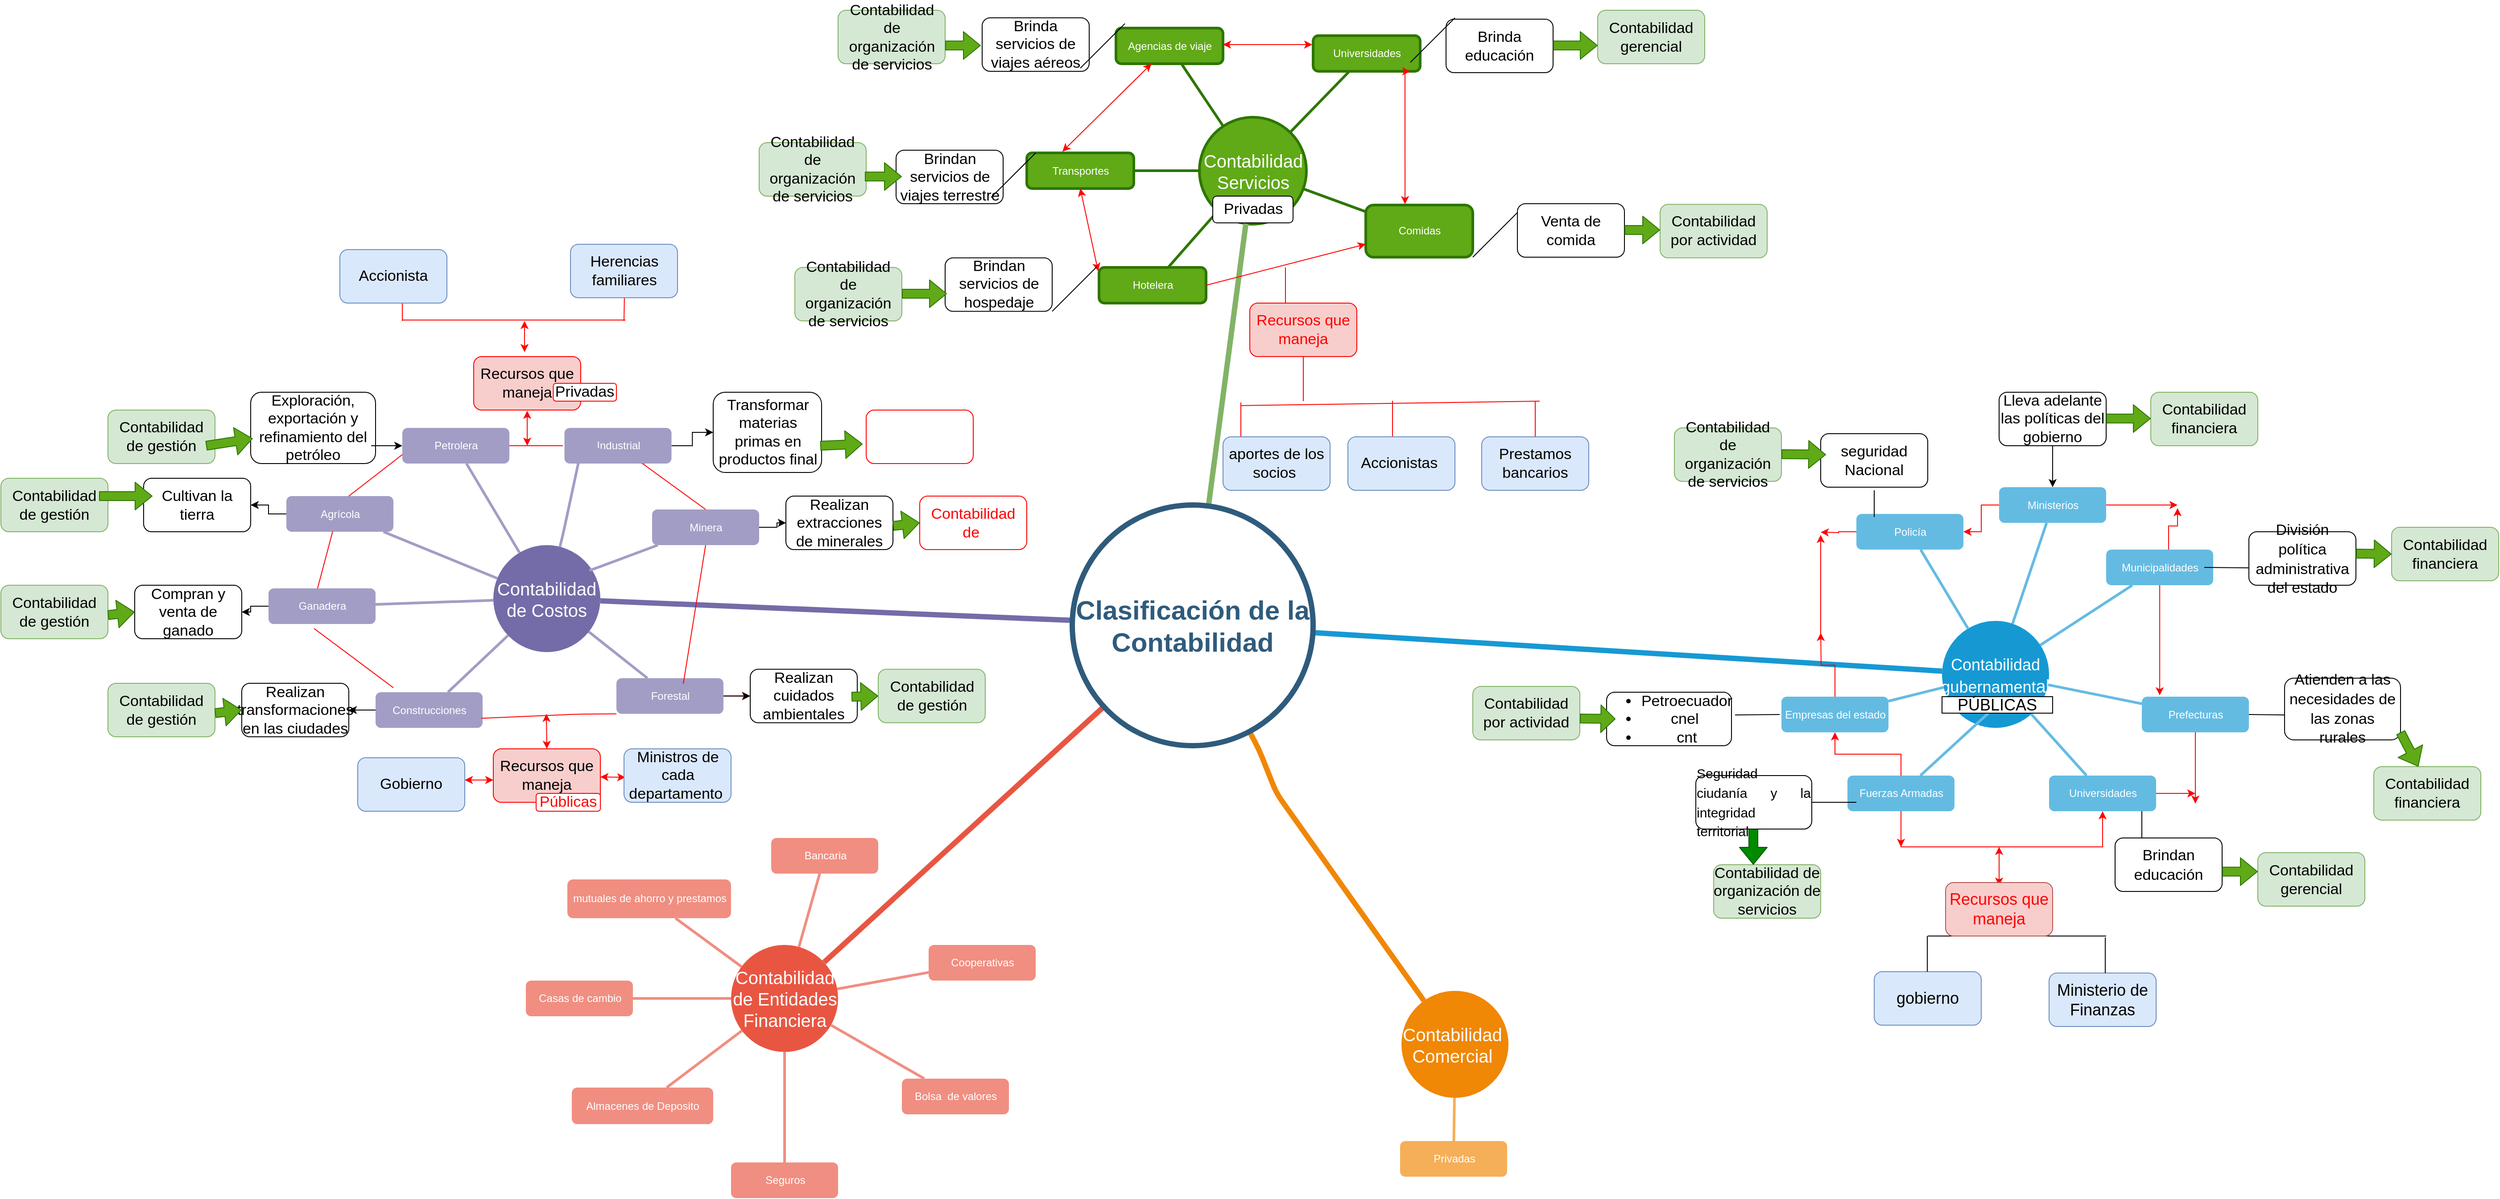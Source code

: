 <mxfile version="14.0.1" type="github">
  <diagram id="6a731a19-8d31-9384-78a2-239565b7b9f0" name="Page-1">
    <mxGraphModel dx="2555" dy="838" grid="1" gridSize="10" guides="1" tooltips="1" connect="1" arrows="1" fold="1" page="1" pageScale="1" pageWidth="1169" pageHeight="827" background="#ffffff" math="0" shadow="0">
      <root>
        <mxCell id="0" />
        <mxCell id="1" parent="0" />
        <mxCell id="1351" value="Contabilidad&lt;br&gt;Servicios" style="ellipse;whiteSpace=wrap;html=1;shadow=0;fontFamily=Helvetica;fontSize=20;align=center;strokeWidth=3;fillColor=#60a917;strokeColor=#2D7600;fontColor=#ffffff;" parent="1" vertex="1">
          <mxGeometry x="1103.5" y="241.5" width="120" height="120" as="geometry" />
        </mxCell>
        <mxCell id="1353" value="&lt;font style=&quot;font-size: 18px&quot;&gt;Contabilidad gubernament&lt;/font&gt;al" style="ellipse;whiteSpace=wrap;html=1;shadow=0;fontFamily=Helvetica;fontSize=20;fontColor=#FFFFFF;align=center;strokeWidth=3;fillColor=#1699D3;strokeColor=none;" parent="1" vertex="1">
          <mxGeometry x="1936" y="806.5" width="120" height="120" as="geometry" />
        </mxCell>
        <mxCell id="1355" value="Contabilidad&amp;nbsp;&lt;br&gt;Comercial&amp;nbsp;" style="ellipse;whiteSpace=wrap;html=1;shadow=0;fontFamily=Helvetica;fontSize=20;fontColor=#FFFFFF;align=center;strokeWidth=3;fillColor=#F08705;strokeColor=none;" parent="1" vertex="1">
          <mxGeometry x="1330" y="1221.5" width="120" height="120" as="geometry" />
        </mxCell>
        <mxCell id="1356" value="Contabilidad de Entidades Financiera" style="ellipse;whiteSpace=wrap;html=1;shadow=0;fontFamily=Helvetica;fontSize=20;fontColor=#FFFFFF;align=center;strokeWidth=3;fillColor=#E85642;strokeColor=none;" parent="1" vertex="1">
          <mxGeometry x="578.5" y="1170" width="120" height="120" as="geometry" />
        </mxCell>
        <mxCell id="1357" value="Hotelera" style="rounded=1;fillColor=#60a917;strokeColor=#2D7600;strokeWidth=3;shadow=0;html=1;fontColor=#ffffff;" parent="1" vertex="1">
          <mxGeometry x="991" y="410" width="120" height="40" as="geometry" />
        </mxCell>
        <mxCell id="1360" style="endArrow=none;strokeWidth=6;strokeColor=#82b366;html=1;fillColor=#d5e8d4;" parent="1" source="1515" target="1351" edge="1">
          <mxGeometry relative="1" as="geometry" />
        </mxCell>
        <mxCell id="1362" style="endArrow=none;strokeWidth=6;strokeColor=#1699D3;html=1;" parent="1" source="1515" target="1353" edge="1">
          <mxGeometry relative="1" as="geometry" />
        </mxCell>
        <mxCell id="1363" style="endArrow=none;strokeWidth=6;strokeColor=#736CA8;html=1;" parent="1" source="1515" target="1516" edge="1">
          <mxGeometry relative="1" as="geometry" />
        </mxCell>
        <mxCell id="1365" value="" style="edgeStyle=none;endArrow=none;strokeWidth=6;strokeColor=#F08705;html=1;" parent="1" source="1515" target="1355" edge="1">
          <mxGeometry x="181" y="226.5" width="100" height="100" as="geometry">
            <mxPoint x="181" y="326.5" as="sourcePoint" />
            <mxPoint x="281" y="226.5" as="targetPoint" />
            <Array as="points">
              <mxPoint x="1170" y="950" />
              <mxPoint x="1190" y="1000" />
            </Array>
          </mxGeometry>
        </mxCell>
        <mxCell id="1366" value="" style="edgeStyle=none;endArrow=none;strokeWidth=6;strokeColor=#E85642;html=1;" parent="1" source="1515" target="1356" edge="1">
          <mxGeometry x="181" y="226.5" width="100" height="100" as="geometry">
            <mxPoint x="181" y="326.5" as="sourcePoint" />
            <mxPoint x="281" y="226.5" as="targetPoint" />
          </mxGeometry>
        </mxCell>
        <mxCell id="1389" value="Transportes" style="rounded=1;fillColor=#60a917;strokeColor=#2D7600;strokeWidth=3;shadow=0;html=1;fontColor=#ffffff;" parent="1" vertex="1">
          <mxGeometry x="910" y="281.5" width="120" height="40" as="geometry" />
        </mxCell>
        <mxCell id="1391" value="Agencias de viaje" style="rounded=1;fillColor=#60a917;strokeColor=#2D7600;strokeWidth=3;shadow=0;html=1;fontColor=#ffffff;" parent="1" vertex="1">
          <mxGeometry x="1010" y="141.5" width="120" height="40" as="geometry" />
        </mxCell>
        <mxCell id="1393" value="Universidades" style="rounded=1;fillColor=#60a917;strokeColor=#2D7600;strokeWidth=3;shadow=0;html=1;fontColor=#ffffff;" parent="1" vertex="1">
          <mxGeometry x="1231" y="150" width="120" height="40" as="geometry" />
        </mxCell>
        <mxCell id="1395" value="Comidas" style="rounded=1;fillColor=#60a917;strokeColor=#2D7600;strokeWidth=3;shadow=0;html=1;fontColor=#ffffff;" parent="1" vertex="1">
          <mxGeometry x="1290" y="340" width="120" height="58.5" as="geometry" />
        </mxCell>
        <mxCell id="1399" value="" style="edgeStyle=none;endArrow=none;strokeWidth=3;strokeColor=#2D7600;html=1;fillColor=#60a917;" parent="1" source="1351" target="1357" edge="1">
          <mxGeometry x="3.5" y="21.5" width="100" height="100" as="geometry">
            <mxPoint x="3.5" y="121.5" as="sourcePoint" />
            <mxPoint x="103.5" y="21.5" as="targetPoint" />
          </mxGeometry>
        </mxCell>
        <mxCell id="1401" value="" style="edgeStyle=none;endArrow=none;strokeWidth=3;strokeColor=#2D7600;html=1;fillColor=#60a917;" parent="1" source="1351" target="1389" edge="1">
          <mxGeometry x="3.5" y="21.5" width="100" height="100" as="geometry">
            <mxPoint x="3.5" y="121.5" as="sourcePoint" />
            <mxPoint x="103.5" y="21.5" as="targetPoint" />
          </mxGeometry>
        </mxCell>
        <mxCell id="1403" value="" style="edgeStyle=none;endArrow=none;strokeWidth=3;strokeColor=#2D7600;html=1;fillColor=#60a917;" parent="1" source="1351" target="1391" edge="1">
          <mxGeometry x="3.5" y="21.5" width="100" height="100" as="geometry">
            <mxPoint x="3.5" y="121.5" as="sourcePoint" />
            <mxPoint x="103.5" y="21.5" as="targetPoint" />
          </mxGeometry>
        </mxCell>
        <mxCell id="1405" value="" style="edgeStyle=none;endArrow=none;strokeWidth=3;strokeColor=#2D7600;html=1;fillColor=#60a917;" parent="1" source="1351" target="1393" edge="1">
          <mxGeometry x="3.5" y="21.5" width="100" height="100" as="geometry">
            <mxPoint x="3.5" y="121.5" as="sourcePoint" />
            <mxPoint x="103.5" y="21.5" as="targetPoint" />
          </mxGeometry>
        </mxCell>
        <mxCell id="1407" value="" style="edgeStyle=none;endArrow=none;strokeWidth=3;strokeColor=#2D7600;html=1;fillColor=#60a917;" parent="1" source="1351" target="1395" edge="1">
          <mxGeometry x="3.5" y="21.5" width="100" height="100" as="geometry">
            <mxPoint x="3.5" y="121.5" as="sourcePoint" />
            <mxPoint x="103.5" y="21.5" as="targetPoint" />
          </mxGeometry>
        </mxCell>
        <mxCell id="N-JNO2pC3MTRMVF4ANTs-1576" value="" style="edgeStyle=orthogonalEdgeStyle;rounded=0;orthogonalLoop=1;jettySize=auto;html=1;fontSize=18;strokeColor=#FF0000;" edge="1" parent="1">
          <mxGeometry relative="1" as="geometry">
            <mxPoint x="1800" y="821.5" as="sourcePoint" />
            <mxPoint x="1800" y="710" as="targetPoint" />
          </mxGeometry>
        </mxCell>
        <mxCell id="N-JNO2pC3MTRMVF4ANTs-1578" value="" style="edgeStyle=orthogonalEdgeStyle;rounded=0;orthogonalLoop=1;jettySize=auto;html=1;fontSize=18;strokeColor=#FF0000;" edge="1" parent="1" source="1436">
          <mxGeometry relative="1" as="geometry">
            <mxPoint x="1800" y="707" as="targetPoint" />
          </mxGeometry>
        </mxCell>
        <mxCell id="1436" value="Policía" style="rounded=1;fillColor=#64BBE2;strokeColor=none;strokeWidth=3;shadow=0;html=1;fontColor=#FFFFFF;" parent="1" vertex="1">
          <mxGeometry x="1840" y="686.5" width="120" height="40" as="geometry" />
        </mxCell>
        <mxCell id="N-JNO2pC3MTRMVF4ANTs-1572" value="" style="edgeStyle=orthogonalEdgeStyle;rounded=0;orthogonalLoop=1;jettySize=auto;html=1;fontSize=18;strokeColor=#FF0000;" edge="1" parent="1" source="1437">
          <mxGeometry relative="1" as="geometry">
            <mxPoint x="2200" y="676.5" as="targetPoint" />
          </mxGeometry>
        </mxCell>
        <mxCell id="N-JNO2pC3MTRMVF4ANTs-1579" value="" style="edgeStyle=orthogonalEdgeStyle;rounded=0;orthogonalLoop=1;jettySize=auto;html=1;fontSize=18;strokeColor=#FF0000;" edge="1" parent="1" source="1437" target="1436">
          <mxGeometry relative="1" as="geometry" />
        </mxCell>
        <mxCell id="1437" value="Ministerios" style="rounded=1;fillColor=#64BBE2;strokeColor=none;strokeWidth=3;shadow=0;html=1;fontColor=#FFFFFF;" parent="1" vertex="1">
          <mxGeometry x="2000" y="656.5" width="120" height="40" as="geometry" />
        </mxCell>
        <mxCell id="N-JNO2pC3MTRMVF4ANTs-1570" value="" style="edgeStyle=orthogonalEdgeStyle;rounded=0;orthogonalLoop=1;jettySize=auto;html=1;fontSize=18;entryX=0.167;entryY=-0.037;entryDx=0;entryDy=0;entryPerimeter=0;strokeColor=#FF0000;" edge="1" parent="1" source="1439" target="1442">
          <mxGeometry relative="1" as="geometry">
            <mxPoint x="2180" y="846.5" as="targetPoint" />
          </mxGeometry>
        </mxCell>
        <mxCell id="N-JNO2pC3MTRMVF4ANTs-1574" value="" style="edgeStyle=orthogonalEdgeStyle;rounded=0;orthogonalLoop=1;jettySize=auto;html=1;fontSize=18;strokeColor=#FF0000;" edge="1" parent="1" source="1439">
          <mxGeometry relative="1" as="geometry">
            <mxPoint x="2200" y="680" as="targetPoint" />
            <Array as="points">
              <mxPoint x="2190" y="700" />
            </Array>
          </mxGeometry>
        </mxCell>
        <mxCell id="1439" value="Municipalidades" style="rounded=1;fillColor=#64BBE2;strokeColor=none;strokeWidth=3;shadow=0;html=1;fontColor=#FFFFFF;" parent="1" vertex="1">
          <mxGeometry x="2120" y="726.5" width="120" height="40" as="geometry" />
        </mxCell>
        <mxCell id="N-JNO2pC3MTRMVF4ANTs-1566" value="" style="edgeStyle=orthogonalEdgeStyle;rounded=0;orthogonalLoop=1;jettySize=auto;html=1;fontSize=18;strokeColor=#FF0000;" edge="1" parent="1" source="1442">
          <mxGeometry relative="1" as="geometry">
            <mxPoint x="2220" y="1011.5" as="targetPoint" />
          </mxGeometry>
        </mxCell>
        <mxCell id="1442" value="Prefecturas" style="rounded=1;fillColor=#64BBE2;strokeColor=none;strokeWidth=3;shadow=0;html=1;fontColor=#FFFFFF;" parent="1" vertex="1">
          <mxGeometry x="2160" y="891.5" width="120" height="40" as="geometry" />
        </mxCell>
        <mxCell id="N-JNO2pC3MTRMVF4ANTs-1564" value="" style="edgeStyle=orthogonalEdgeStyle;rounded=0;orthogonalLoop=1;jettySize=auto;html=1;fontSize=18;strokeColor=#FF0000;" edge="1" parent="1" source="1443">
          <mxGeometry relative="1" as="geometry">
            <mxPoint x="2220" y="1000" as="targetPoint" />
          </mxGeometry>
        </mxCell>
        <mxCell id="1443" value="Universidades" style="rounded=1;fillColor=#64BBE2;strokeColor=none;strokeWidth=3;shadow=0;html=1;fontColor=#FFFFFF;" parent="1" vertex="1">
          <mxGeometry x="2056" y="980" width="120" height="40" as="geometry" />
        </mxCell>
        <mxCell id="N-JNO2pC3MTRMVF4ANTs-1559" value="" style="edgeStyle=orthogonalEdgeStyle;rounded=0;orthogonalLoop=1;jettySize=auto;html=1;fontSize=18;strokeColor=#FF0000;" edge="1" parent="1" source="1444" target="1445">
          <mxGeometry relative="1" as="geometry">
            <Array as="points">
              <mxPoint x="1890" y="956" />
              <mxPoint x="1816" y="956" />
            </Array>
          </mxGeometry>
        </mxCell>
        <mxCell id="N-JNO2pC3MTRMVF4ANTs-1562" value="" style="edgeStyle=orthogonalEdgeStyle;rounded=0;orthogonalLoop=1;jettySize=auto;html=1;fontSize=18;fontColor=#FF0000;fillColor=#f8cecc;strokeColor=#FF0000;" edge="1" parent="1" source="1444" target="1443">
          <mxGeometry relative="1" as="geometry">
            <Array as="points">
              <mxPoint x="1890" y="1060" />
              <mxPoint x="2116" y="1060" />
            </Array>
          </mxGeometry>
        </mxCell>
        <mxCell id="N-JNO2pC3MTRMVF4ANTs-1604" style="edgeStyle=orthogonalEdgeStyle;rounded=0;orthogonalLoop=1;jettySize=auto;html=1;exitX=0.5;exitY=1;exitDx=0;exitDy=0;fontSize=18;strokeColor=#FF0000;" edge="1" parent="1" source="1444">
          <mxGeometry relative="1" as="geometry">
            <mxPoint x="1890" y="1060" as="targetPoint" />
          </mxGeometry>
        </mxCell>
        <mxCell id="1444" value="Fuerzas Armadas" style="rounded=1;fillColor=#64BBE2;strokeColor=none;strokeWidth=3;shadow=0;html=1;fontColor=#FFFFFF;" parent="1" vertex="1">
          <mxGeometry x="1830" y="980" width="120" height="40" as="geometry" />
        </mxCell>
        <mxCell id="N-JNO2pC3MTRMVF4ANTs-1560" value="" style="edgeStyle=orthogonalEdgeStyle;rounded=0;orthogonalLoop=1;jettySize=auto;html=1;fontSize=18;strokeColor=#FF0000;" edge="1" parent="1" source="1445">
          <mxGeometry relative="1" as="geometry">
            <mxPoint x="1800" y="820" as="targetPoint" />
          </mxGeometry>
        </mxCell>
        <mxCell id="1445" value="Empresas del estado" style="rounded=1;fillColor=#64BBE2;strokeColor=none;strokeWidth=3;shadow=0;html=1;fontColor=#FFFFFF;" parent="1" vertex="1">
          <mxGeometry x="1756" y="891.5" width="120" height="40" as="geometry" />
        </mxCell>
        <mxCell id="1447" value="" style="edgeStyle=none;endArrow=none;strokeWidth=3;strokeColor=#64BBE2;html=1;" parent="1" source="1353" target="1436" edge="1">
          <mxGeometry x="-24" y="196.5" width="100" height="100" as="geometry">
            <mxPoint x="-24" y="296.5" as="sourcePoint" />
            <mxPoint x="76" y="196.5" as="targetPoint" />
          </mxGeometry>
        </mxCell>
        <mxCell id="1448" value="" style="edgeStyle=none;endArrow=none;strokeWidth=3;strokeColor=#64BBE2;html=1;" parent="1" source="1353" target="1437" edge="1">
          <mxGeometry x="-24" y="196.5" width="100" height="100" as="geometry">
            <mxPoint x="-24" y="296.5" as="sourcePoint" />
            <mxPoint x="76" y="196.5" as="targetPoint" />
          </mxGeometry>
        </mxCell>
        <mxCell id="1450" value="" style="edgeStyle=none;endArrow=none;strokeWidth=3;strokeColor=#64BBE2;html=1;" parent="1" source="1353" target="1439" edge="1">
          <mxGeometry x="-24" y="196.5" width="100" height="100" as="geometry">
            <mxPoint x="-24" y="296.5" as="sourcePoint" />
            <mxPoint x="76" y="196.5" as="targetPoint" />
          </mxGeometry>
        </mxCell>
        <mxCell id="1452" value="" style="edgeStyle=none;endArrow=none;strokeWidth=3;strokeColor=#64BBE2;html=1;" parent="1" source="1353" target="1442" edge="1">
          <mxGeometry x="-24" y="196.5" width="100" height="100" as="geometry">
            <mxPoint x="-24" y="296.5" as="sourcePoint" />
            <mxPoint x="76" y="196.5" as="targetPoint" />
          </mxGeometry>
        </mxCell>
        <mxCell id="1454" value="" style="edgeStyle=none;endArrow=none;strokeWidth=3;strokeColor=#64BBE2;html=1;" parent="1" source="1353" target="1443" edge="1">
          <mxGeometry x="-24" y="196.5" width="100" height="100" as="geometry">
            <mxPoint x="-24" y="296.5" as="sourcePoint" />
            <mxPoint x="76" y="196.5" as="targetPoint" />
          </mxGeometry>
        </mxCell>
        <mxCell id="1455" value="" style="edgeStyle=none;endArrow=none;strokeWidth=3;strokeColor=#64BBE2;html=1;" parent="1" source="N-JNO2pC3MTRMVF4ANTs-1557" target="1444" edge="1">
          <mxGeometry x="-24" y="196.5" width="100" height="100" as="geometry">
            <mxPoint x="-24" y="296.5" as="sourcePoint" />
            <mxPoint x="76" y="196.5" as="targetPoint" />
          </mxGeometry>
        </mxCell>
        <mxCell id="1456" value="" style="edgeStyle=none;endArrow=none;strokeWidth=3;strokeColor=#64BBE2;html=1;" parent="1" source="1353" target="1445" edge="1">
          <mxGeometry x="-24" y="196.5" width="100" height="100" as="geometry">
            <mxPoint x="-24" y="296.5" as="sourcePoint" />
            <mxPoint x="76" y="196.5" as="targetPoint" />
          </mxGeometry>
        </mxCell>
        <mxCell id="1472" value="Privadas" style="rounded=1;fillColor=#f5af58;strokeColor=none;strokeWidth=3;shadow=0;html=1;fontColor=#FFFFFF;" parent="1" vertex="1">
          <mxGeometry x="1328.5" y="1390" width="120" height="40" as="geometry" />
        </mxCell>
        <mxCell id="1484" value="" style="edgeStyle=none;endArrow=none;strokeWidth=3;strokeColor=#F5AF58;html=1;" parent="1" source="1355" target="1472" edge="1">
          <mxGeometry x="243.5" y="39" width="100" height="100" as="geometry">
            <mxPoint x="243.5" y="139" as="sourcePoint" />
            <mxPoint x="343.5" y="39" as="targetPoint" />
          </mxGeometry>
        </mxCell>
        <mxCell id="1490" value="Bancaria" style="rounded=1;fillColor=#f08e81;strokeColor=none;strokeWidth=3;shadow=0;html=1;fontColor=#FFFFFF;" parent="1" vertex="1">
          <mxGeometry x="623.5" y="1050" width="120" height="40" as="geometry" />
        </mxCell>
        <mxCell id="1492" value="mutuales de ahorro y prestamos" style="rounded=1;fillColor=#f08e81;strokeColor=none;strokeWidth=3;shadow=0;html=1;fontColor=#FFFFFF;" parent="1" vertex="1">
          <mxGeometry x="395" y="1096.5" width="183.5" height="43.5" as="geometry" />
        </mxCell>
        <mxCell id="1494" value="Casas de cambio" style="rounded=1;fillColor=#f08e81;strokeColor=none;strokeWidth=3;shadow=0;html=1;fontColor=#FFFFFF;" parent="1" vertex="1">
          <mxGeometry x="348.5" y="1210" width="120" height="40" as="geometry" />
        </mxCell>
        <mxCell id="1496" value="Almacenes de Deposito" style="rounded=1;fillColor=#f08e81;strokeColor=none;strokeWidth=3;shadow=0;html=1;fontColor=#FFFFFF;" parent="1" vertex="1">
          <mxGeometry x="400" y="1330" width="158.5" height="41" as="geometry" />
        </mxCell>
        <mxCell id="1498" value="Seguros" style="rounded=1;fillColor=#f08e81;strokeColor=none;strokeWidth=3;shadow=0;html=1;fontColor=#FFFFFF;" parent="1" vertex="1">
          <mxGeometry x="578.5" y="1414" width="120" height="40" as="geometry" />
        </mxCell>
        <mxCell id="1500" value="Bolsa&amp;nbsp; de valores" style="rounded=1;fillColor=#f08e81;strokeColor=none;strokeWidth=3;shadow=0;html=1;fontColor=#FFFFFF;" parent="1" vertex="1">
          <mxGeometry x="770" y="1320" width="120" height="40" as="geometry" />
        </mxCell>
        <mxCell id="1501" value="Cooperativas" style="rounded=1;fillColor=#f08e81;strokeColor=none;strokeWidth=3;shadow=0;html=1;fontColor=#FFFFFF;" parent="1" vertex="1">
          <mxGeometry x="800" y="1170" width="120" height="40" as="geometry" />
        </mxCell>
        <mxCell id="1502" value="" style="edgeStyle=none;endArrow=none;strokeWidth=3;strokeColor=#F08E81;html=1;" parent="1" source="1356" target="1501" edge="1">
          <mxGeometry x="188.5" y="51.5" width="100" height="100" as="geometry">
            <mxPoint x="188.5" y="151.5" as="sourcePoint" />
            <mxPoint x="288.5" y="51.5" as="targetPoint" />
          </mxGeometry>
        </mxCell>
        <mxCell id="1503" value="" style="edgeStyle=none;endArrow=none;strokeWidth=3;strokeColor=#F08E81;html=1;" parent="1" source="1356" target="1490" edge="1">
          <mxGeometry x="188.5" y="51.5" width="100" height="100" as="geometry">
            <mxPoint x="188.5" y="151.5" as="sourcePoint" />
            <mxPoint x="288.5" y="51.5" as="targetPoint" />
          </mxGeometry>
        </mxCell>
        <mxCell id="1505" value="" style="edgeStyle=none;endArrow=none;strokeWidth=3;strokeColor=#F08E81;html=1;" parent="1" source="1356" target="1492" edge="1">
          <mxGeometry x="188.5" y="51.5" width="100" height="100" as="geometry">
            <mxPoint x="188.5" y="151.5" as="sourcePoint" />
            <mxPoint x="288.5" y="51.5" as="targetPoint" />
          </mxGeometry>
        </mxCell>
        <mxCell id="1507" value="" style="edgeStyle=none;endArrow=none;strokeWidth=3;strokeColor=#F08E81;html=1;" parent="1" source="1356" target="1494" edge="1">
          <mxGeometry x="188.5" y="51.5" width="100" height="100" as="geometry">
            <mxPoint x="188.5" y="151.5" as="sourcePoint" />
            <mxPoint x="288.5" y="51.5" as="targetPoint" />
          </mxGeometry>
        </mxCell>
        <mxCell id="1509" value="" style="edgeStyle=none;endArrow=none;strokeWidth=3;strokeColor=#F08E81;html=1;" parent="1" source="1356" target="1496" edge="1">
          <mxGeometry x="188.5" y="51.5" width="100" height="100" as="geometry">
            <mxPoint x="188.5" y="151.5" as="sourcePoint" />
            <mxPoint x="288.5" y="51.5" as="targetPoint" />
          </mxGeometry>
        </mxCell>
        <mxCell id="1511" value="" style="edgeStyle=none;endArrow=none;strokeWidth=3;strokeColor=#F08E81;html=1;" parent="1" source="1356" target="1498" edge="1">
          <mxGeometry x="188.5" y="51.5" width="100" height="100" as="geometry">
            <mxPoint x="188.5" y="151.5" as="sourcePoint" />
            <mxPoint x="288.5" y="51.5" as="targetPoint" />
          </mxGeometry>
        </mxCell>
        <mxCell id="1513" value="" style="edgeStyle=none;endArrow=none;strokeWidth=3;strokeColor=#F08E81;html=1;" parent="1" source="1356" target="1500" edge="1">
          <mxGeometry x="188.5" y="51.5" width="100" height="100" as="geometry">
            <mxPoint x="188.5" y="151.5" as="sourcePoint" />
            <mxPoint x="288.5" y="51.5" as="targetPoint" />
          </mxGeometry>
        </mxCell>
        <mxCell id="1514" style="edgeStyle=orthogonalEdgeStyle;rounded=0;html=1;exitX=0.75;exitY=0;entryX=0.75;entryY=0;startArrow=none;startFill=0;endArrow=block;endFill=1;jettySize=auto;orthogonalLoop=1;strokeColor=#12aab5;strokeWidth=6;fontSize=20;fontColor=#2F5B7C;" parent="1" edge="1">
          <mxGeometry relative="1" as="geometry">
            <mxPoint x="1611" y="371.5" as="sourcePoint" />
            <mxPoint x="1611" y="371.5" as="targetPoint" />
          </mxGeometry>
        </mxCell>
        <mxCell id="1515" value="Clasificación de la Contabilidad" style="ellipse;whiteSpace=wrap;html=1;shadow=0;fontFamily=Helvetica;fontSize=30;fontColor=#2F5B7C;align=center;strokeColor=#2F5B7C;strokeWidth=6;fillColor=#FFFFFF;fontStyle=1;gradientColor=none;" parent="1" vertex="1">
          <mxGeometry x="961" y="676.5" width="270" height="270" as="geometry" />
        </mxCell>
        <mxCell id="1516" value="Contabilidad de Costos" style="ellipse;whiteSpace=wrap;html=1;shadow=0;fontFamily=Helvetica;fontSize=20;fontColor=#FFFFFF;align=center;strokeWidth=3;fillColor=#736ca8;strokeColor=none;" parent="1" vertex="1">
          <mxGeometry x="312" y="721.5" width="120" height="120" as="geometry" />
        </mxCell>
        <mxCell id="1517" value="Petrolera" style="rounded=1;fillColor=#a29dc5;strokeColor=none;strokeWidth=3;shadow=0;html=1;fontColor=#FFFFFF;" parent="1" vertex="1">
          <mxGeometry x="210" y="590" width="120" height="40" as="geometry" />
        </mxCell>
        <mxCell id="N-JNO2pC3MTRMVF4ANTs-1717" value="" style="edgeStyle=orthogonalEdgeStyle;rounded=0;orthogonalLoop=1;jettySize=auto;html=1;labelBackgroundColor=#009900;fontSize=17;fontColor=#FF0000;" edge="1" parent="1" source="1518" target="N-JNO2pC3MTRMVF4ANTs-1716">
          <mxGeometry relative="1" as="geometry" />
        </mxCell>
        <mxCell id="1518" value="Industrial" style="rounded=1;fillColor=#a29dc5;strokeColor=none;strokeWidth=3;shadow=0;html=1;fontColor=#FFFFFF;" parent="1" vertex="1">
          <mxGeometry x="391.75" y="590" width="120" height="40" as="geometry" />
        </mxCell>
        <mxCell id="N-JNO2pC3MTRMVF4ANTs-1718" value="" style="edgeStyle=orthogonalEdgeStyle;rounded=0;orthogonalLoop=1;jettySize=auto;html=1;labelBackgroundColor=#009900;fontSize=17;fontColor=#FF0000;" edge="1" parent="1" source="1519" target="N-JNO2pC3MTRMVF4ANTs-1714">
          <mxGeometry relative="1" as="geometry" />
        </mxCell>
        <mxCell id="1519" value="Minera" style="rounded=1;fillColor=#a29dc5;strokeColor=none;strokeWidth=3;shadow=0;html=1;fontColor=#FFFFFF;" parent="1" vertex="1">
          <mxGeometry x="490" y="681.5" width="120" height="40" as="geometry" />
        </mxCell>
        <mxCell id="N-JNO2pC3MTRMVF4ANTs-1722" value="" style="edgeStyle=orthogonalEdgeStyle;rounded=0;orthogonalLoop=1;jettySize=auto;html=1;labelBackgroundColor=#009900;fontSize=17;fontColor=#FF0000;" edge="1" parent="1" source="1522" target="N-JNO2pC3MTRMVF4ANTs-1706">
          <mxGeometry relative="1" as="geometry" />
        </mxCell>
        <mxCell id="1522" value="Agrícola" style="rounded=1;fillColor=#a29dc5;strokeColor=none;strokeWidth=3;shadow=0;html=1;fontColor=#FFFFFF;" parent="1" vertex="1">
          <mxGeometry x="80" y="666.5" width="120" height="40" as="geometry" />
        </mxCell>
        <mxCell id="N-JNO2pC3MTRMVF4ANTs-1719" value="" style="edgeStyle=orthogonalEdgeStyle;rounded=0;orthogonalLoop=1;jettySize=auto;html=1;labelBackgroundColor=#009900;strokeColor=#FF0000;fontSize=17;fontColor=#FF0000;" edge="1" parent="1" source="1526" target="N-JNO2pC3MTRMVF4ANTs-1712">
          <mxGeometry relative="1" as="geometry" />
        </mxCell>
        <mxCell id="N-JNO2pC3MTRMVF4ANTs-1733" value="" style="edgeStyle=orthogonalEdgeStyle;rounded=0;orthogonalLoop=1;jettySize=auto;html=1;labelBackgroundColor=#009900;fontSize=17;fontColor=#FF0000;" edge="1" parent="1" source="1526" target="N-JNO2pC3MTRMVF4ANTs-1712">
          <mxGeometry relative="1" as="geometry" />
        </mxCell>
        <mxCell id="1526" value="Forestal" style="rounded=1;fillColor=#a29dc5;strokeColor=none;strokeWidth=3;shadow=0;html=1;fontColor=#FFFFFF;" parent="1" vertex="1">
          <mxGeometry x="450" y="870.75" width="120" height="40" as="geometry" />
        </mxCell>
        <mxCell id="N-JNO2pC3MTRMVF4ANTs-1720" value="" style="edgeStyle=orthogonalEdgeStyle;rounded=0;orthogonalLoop=1;jettySize=auto;html=1;labelBackgroundColor=#009900;fontSize=17;fontColor=#FF0000;" edge="1" parent="1" source="1527" target="N-JNO2pC3MTRMVF4ANTs-1710">
          <mxGeometry relative="1" as="geometry" />
        </mxCell>
        <mxCell id="1527" value="Construcciones" style="rounded=1;fillColor=#a29dc5;strokeColor=none;strokeWidth=3;shadow=0;html=1;fontColor=#FFFFFF;" parent="1" vertex="1">
          <mxGeometry x="180" y="886.5" width="120" height="40" as="geometry" />
        </mxCell>
        <mxCell id="1528" value="" style="edgeStyle=none;endArrow=none;strokeWidth=3;strokeColor=#A29DC5;html=1;" parent="1" source="1516" target="1517" edge="1">
          <mxGeometry x="-1498" y="-303.5" width="100" height="100" as="geometry">
            <mxPoint x="-1498" y="-203.5" as="sourcePoint" />
            <mxPoint x="-1398" y="-303.5" as="targetPoint" />
          </mxGeometry>
        </mxCell>
        <mxCell id="N-JNO2pC3MTRMVF4ANTs-1721" value="" style="edgeStyle=orthogonalEdgeStyle;rounded=0;orthogonalLoop=1;jettySize=auto;html=1;labelBackgroundColor=#009900;fontSize=17;fontColor=#FF0000;" edge="1" parent="1" source="1529" target="N-JNO2pC3MTRMVF4ANTs-1708">
          <mxGeometry relative="1" as="geometry" />
        </mxCell>
        <mxCell id="1529" value="Ganadera" style="rounded=1;fillColor=#a29dc5;strokeColor=none;strokeWidth=3;shadow=0;html=1;fontColor=#FFFFFF;" parent="1" vertex="1">
          <mxGeometry x="60" y="770" width="120" height="40" as="geometry" />
        </mxCell>
        <mxCell id="1530" value="" style="edgeStyle=none;endArrow=none;strokeWidth=3;strokeColor=#A29DC5;html=1;entryX=0.75;entryY=1;entryDx=0;entryDy=0;" parent="1" source="1516" target="1518" edge="1">
          <mxGeometry x="-1498" y="-303.5" width="100" height="100" as="geometry">
            <mxPoint x="-1498" y="-203.5" as="sourcePoint" />
            <mxPoint x="-1398" y="-303.5" as="targetPoint" />
            <Array as="points">
              <mxPoint x="390" y="710" />
              <mxPoint x="410" y="617" />
              <mxPoint x="390" y="602" />
            </Array>
          </mxGeometry>
        </mxCell>
        <mxCell id="1531" value="" style="edgeStyle=none;endArrow=none;strokeWidth=3;strokeColor=#A29DC5;html=1;" parent="1" source="1516" target="1519" edge="1">
          <mxGeometry x="-1498" y="-303.5" width="100" height="100" as="geometry">
            <mxPoint x="-1498" y="-203.5" as="sourcePoint" />
            <mxPoint x="-1398" y="-303.5" as="targetPoint" />
            <Array as="points">
              <mxPoint x="420" y="750" />
            </Array>
          </mxGeometry>
        </mxCell>
        <mxCell id="1534" value="" style="edgeStyle=none;endArrow=none;strokeWidth=3;strokeColor=#A29DC5;html=1;" parent="1" source="1516" target="1522" edge="1">
          <mxGeometry x="-1498" y="-303.5" width="100" height="100" as="geometry">
            <mxPoint x="-1498" y="-203.5" as="sourcePoint" />
            <mxPoint x="-1398" y="-303.5" as="targetPoint" />
          </mxGeometry>
        </mxCell>
        <mxCell id="1538" value="" style="edgeStyle=none;endArrow=none;strokeWidth=3;strokeColor=#A29DC5;html=1;" parent="1" source="1516" target="1526" edge="1">
          <mxGeometry x="-1498" y="-303.5" width="100" height="100" as="geometry">
            <mxPoint x="-1498" y="-203.5" as="sourcePoint" />
            <mxPoint x="-1398" y="-303.5" as="targetPoint" />
          </mxGeometry>
        </mxCell>
        <mxCell id="1539" value="" style="edgeStyle=none;endArrow=none;strokeWidth=3;strokeColor=#A29DC5;html=1;" parent="1" source="1516" target="1527" edge="1">
          <mxGeometry x="-1498" y="-303.5" width="100" height="100" as="geometry">
            <mxPoint x="-1498" y="-203.5" as="sourcePoint" />
            <mxPoint x="-1398" y="-303.5" as="targetPoint" />
          </mxGeometry>
        </mxCell>
        <mxCell id="1540" value="" style="edgeStyle=none;endArrow=none;strokeWidth=3;strokeColor=#A29DC5;html=1;" parent="1" source="1516" target="1529" edge="1">
          <mxGeometry x="-1498" y="-303.5" width="100" height="100" as="geometry">
            <mxPoint x="-1498" y="-203.5" as="sourcePoint" />
            <mxPoint x="-1398" y="-303.5" as="targetPoint" />
          </mxGeometry>
        </mxCell>
        <mxCell id="1542" style="edgeStyle=none;rounded=0;html=1;exitX=0.5;exitY=1;endArrow=none;endFill=0;jettySize=auto;orthogonalLoop=1;strokeColor=#736CA8;strokeWidth=2;fillColor=#64bbe2;fontSize=20;fontColor=#23445D;" parent="1" source="1529" target="1529" edge="1">
          <mxGeometry relative="1" as="geometry" />
        </mxCell>
        <mxCell id="N-JNO2pC3MTRMVF4ANTs-1557" value="PÚBLICAS" style="rounded=0;whiteSpace=wrap;html=1;fontSize=18;" vertex="1" parent="1">
          <mxGeometry x="1936" y="891.5" width="124" height="18.5" as="geometry" />
        </mxCell>
        <mxCell id="N-JNO2pC3MTRMVF4ANTs-1582" value="" style="endArrow=classic;startArrow=classic;html=1;fontSize=18;fillColor=#0050ef;strokeColor=#FF0000;" edge="1" parent="1">
          <mxGeometry width="50" height="50" relative="1" as="geometry">
            <mxPoint x="2000" y="1103.5" as="sourcePoint" />
            <mxPoint x="2000" y="1060" as="targetPoint" />
            <Array as="points">
              <mxPoint x="2000" y="1060" />
            </Array>
          </mxGeometry>
        </mxCell>
        <mxCell id="N-JNO2pC3MTRMVF4ANTs-1584" value="gobierno" style="rounded=1;whiteSpace=wrap;html=1;fontSize=18;fillColor=#dae8fc;strokeColor=#6c8ebf;" vertex="1" parent="1">
          <mxGeometry x="1860" y="1200" width="120" height="60" as="geometry" />
        </mxCell>
        <mxCell id="N-JNO2pC3MTRMVF4ANTs-1585" value="Ministerio de Finanzas" style="rounded=1;whiteSpace=wrap;html=1;fontSize=18;fillColor=#dae8fc;strokeColor=#6c8ebf;" vertex="1" parent="1">
          <mxGeometry x="2056" y="1201.5" width="120" height="60" as="geometry" />
        </mxCell>
        <mxCell id="N-JNO2pC3MTRMVF4ANTs-1586" value="" style="endArrow=none;html=1;fontSize=18;" edge="1" parent="1">
          <mxGeometry width="50" height="50" relative="1" as="geometry">
            <mxPoint x="1920" y="1160" as="sourcePoint" />
            <mxPoint x="2120" y="1160" as="targetPoint" />
          </mxGeometry>
        </mxCell>
        <mxCell id="N-JNO2pC3MTRMVF4ANTs-1587" value="" style="endArrow=none;html=1;fontSize=18;" edge="1" parent="1">
          <mxGeometry width="50" height="50" relative="1" as="geometry">
            <mxPoint x="1919.5" y="1200" as="sourcePoint" />
            <mxPoint x="1919.5" y="1160" as="targetPoint" />
          </mxGeometry>
        </mxCell>
        <mxCell id="N-JNO2pC3MTRMVF4ANTs-1589" value="" style="endArrow=none;html=1;fontSize=18;" edge="1" parent="1">
          <mxGeometry width="50" height="50" relative="1" as="geometry">
            <mxPoint x="2119" y="1201.5" as="sourcePoint" />
            <mxPoint x="2119" y="1161.5" as="targetPoint" />
          </mxGeometry>
        </mxCell>
        <mxCell id="N-JNO2pC3MTRMVF4ANTs-1590" value="Recursos que maneja" style="rounded=1;whiteSpace=wrap;html=1;fontSize=18;fillColor=#f8cecc;strokeColor=#b85450;fontColor=#FF0000;" vertex="1" parent="1">
          <mxGeometry x="1940" y="1100" width="120" height="60" as="geometry" />
        </mxCell>
        <mxCell id="N-JNO2pC3MTRMVF4ANTs-1591" value="" style="endArrow=none;html=1;fontSize=18;" edge="1" parent="1">
          <mxGeometry width="50" height="50" relative="1" as="geometry">
            <mxPoint x="1780" y="1010" as="sourcePoint" />
            <mxPoint x="1840" y="1010" as="targetPoint" />
          </mxGeometry>
        </mxCell>
        <mxCell id="N-JNO2pC3MTRMVF4ANTs-1592" value="" style="endArrow=none;html=1;fontSize=18;" edge="1" parent="1">
          <mxGeometry width="50" height="50" relative="1" as="geometry">
            <mxPoint x="1704" y="912" as="sourcePoint" />
            <mxPoint x="1754" y="911.5" as="targetPoint" />
          </mxGeometry>
        </mxCell>
        <mxCell id="N-JNO2pC3MTRMVF4ANTs-1593" value="" style="endArrow=none;html=1;fontSize=18;" edge="1" parent="1">
          <mxGeometry width="50" height="50" relative="1" as="geometry">
            <mxPoint x="2160" y="1050" as="sourcePoint" />
            <mxPoint x="2160" y="1020" as="targetPoint" />
          </mxGeometry>
        </mxCell>
        <mxCell id="N-JNO2pC3MTRMVF4ANTs-1594" value="&lt;ul style=&quot;font-size: 17px&quot;&gt;&lt;li&gt;Petroecuador&lt;/li&gt;&lt;li&gt;cnel&amp;nbsp;&lt;/li&gt;&lt;li&gt;cnt&lt;/li&gt;&lt;/ul&gt;" style="rounded=1;whiteSpace=wrap;html=1;fontSize=18;" vertex="1" parent="1">
          <mxGeometry x="1560" y="886.5" width="140" height="60" as="geometry" />
        </mxCell>
        <mxCell id="N-JNO2pC3MTRMVF4ANTs-1595" value="&lt;div style=&quot;text-align: justify&quot;&gt;&lt;span style=&quot;font-size: 15px&quot;&gt;Seguridad ciudanía y la integridad territorial&lt;/span&gt;&lt;/div&gt;" style="rounded=1;whiteSpace=wrap;html=1;fontSize=18;" vertex="1" parent="1">
          <mxGeometry x="1660" y="980" width="130" height="60" as="geometry" />
        </mxCell>
        <mxCell id="N-JNO2pC3MTRMVF4ANTs-1605" value="" style="edgeStyle=orthogonalEdgeStyle;rounded=0;orthogonalLoop=1;jettySize=auto;html=1;fontSize=18;" edge="1" parent="1" source="N-JNO2pC3MTRMVF4ANTs-1596" target="1437">
          <mxGeometry relative="1" as="geometry" />
        </mxCell>
        <mxCell id="N-JNO2pC3MTRMVF4ANTs-1596" value="Lleva adelante las políticas del gobierno" style="rounded=1;whiteSpace=wrap;html=1;fontSize=17;" vertex="1" parent="1">
          <mxGeometry x="2000" y="550" width="120" height="60" as="geometry" />
        </mxCell>
        <mxCell id="N-JNO2pC3MTRMVF4ANTs-1597" value="&lt;font style=&quot;font-size: 17px&quot;&gt;División política administrativa del estado&lt;/font&gt;" style="rounded=1;whiteSpace=wrap;html=1;fontSize=18;" vertex="1" parent="1">
          <mxGeometry x="2280" y="706.5" width="120" height="60" as="geometry" />
        </mxCell>
        <mxCell id="N-JNO2pC3MTRMVF4ANTs-1598" value="&lt;font style=&quot;font-size: 17px&quot;&gt;Atienden a las necesidades de las zonas rurales&lt;/font&gt;" style="rounded=1;whiteSpace=wrap;html=1;fontSize=18;" vertex="1" parent="1">
          <mxGeometry x="2320" y="870.75" width="130" height="69.25" as="geometry" />
        </mxCell>
        <mxCell id="N-JNO2pC3MTRMVF4ANTs-1599" value="&lt;font style=&quot;font-size: 17px&quot;&gt;Brindan educación&lt;/font&gt;" style="rounded=1;whiteSpace=wrap;html=1;fontSize=18;" vertex="1" parent="1">
          <mxGeometry x="2130" y="1050" width="120" height="60" as="geometry" />
        </mxCell>
        <mxCell id="N-JNO2pC3MTRMVF4ANTs-1600" value="seguridad Nacional" style="rounded=1;whiteSpace=wrap;html=1;fontSize=17;" vertex="1" parent="1">
          <mxGeometry x="1800" y="596.5" width="120" height="60" as="geometry" />
        </mxCell>
        <mxCell id="N-JNO2pC3MTRMVF4ANTs-1601" value="" style="endArrow=none;html=1;fontSize=18;" edge="1" parent="1">
          <mxGeometry width="50" height="50" relative="1" as="geometry">
            <mxPoint x="1860" y="690" as="sourcePoint" />
            <mxPoint x="1860" y="660" as="targetPoint" />
          </mxGeometry>
        </mxCell>
        <mxCell id="N-JNO2pC3MTRMVF4ANTs-1602" value="" style="endArrow=none;html=1;fontSize=18;" edge="1" parent="1">
          <mxGeometry width="50" height="50" relative="1" as="geometry">
            <mxPoint x="2230" y="746.5" as="sourcePoint" />
            <mxPoint x="2280" y="747" as="targetPoint" />
          </mxGeometry>
        </mxCell>
        <mxCell id="N-JNO2pC3MTRMVF4ANTs-1603" value="" style="endArrow=none;html=1;fontSize=18;" edge="1" parent="1">
          <mxGeometry width="50" height="50" relative="1" as="geometry">
            <mxPoint x="2280" y="911.5" as="sourcePoint" />
            <mxPoint x="2320" y="912" as="targetPoint" />
            <Array as="points">
              <mxPoint x="2280" y="911.5" />
            </Array>
          </mxGeometry>
        </mxCell>
        <mxCell id="N-JNO2pC3MTRMVF4ANTs-1606" value="&lt;font color=&quot;#000000&quot;&gt;Contabilidad de organización de servicios&lt;/font&gt;" style="rounded=1;whiteSpace=wrap;html=1;fontSize=17;fillColor=#d5e8d4;strokeColor=#82b366;" vertex="1" parent="1">
          <mxGeometry x="1636" y="590" width="120" height="60" as="geometry" />
        </mxCell>
        <mxCell id="N-JNO2pC3MTRMVF4ANTs-1607" value="&lt;font color=&quot;#000000&quot;&gt;Contabilidad financiera&lt;/font&gt;" style="rounded=1;whiteSpace=wrap;html=1;fontSize=17;fillColor=#d5e8d4;strokeColor=#82b366;" vertex="1" parent="1">
          <mxGeometry x="2170" y="550" width="120" height="60" as="geometry" />
        </mxCell>
        <mxCell id="N-JNO2pC3MTRMVF4ANTs-1608" value="&lt;font color=&quot;#000000&quot;&gt;Contabilidad financiera&lt;/font&gt;" style="rounded=1;whiteSpace=wrap;html=1;fontSize=17;fillColor=#d5e8d4;strokeColor=#82b366;" vertex="1" parent="1">
          <mxGeometry x="2440" y="701.5" width="120" height="60" as="geometry" />
        </mxCell>
        <mxCell id="N-JNO2pC3MTRMVF4ANTs-1609" value="&lt;font color=&quot;#000000&quot;&gt;Contabilidad financiera&lt;/font&gt;" style="rounded=1;whiteSpace=wrap;html=1;fontSize=17;fillColor=#d5e8d4;strokeColor=#82b366;" vertex="1" parent="1">
          <mxGeometry x="2420" y="970" width="120" height="60" as="geometry" />
        </mxCell>
        <mxCell id="N-JNO2pC3MTRMVF4ANTs-1610" value="&lt;font color=&quot;#000000&quot;&gt;Contabilidad gerencial&lt;/font&gt;" style="rounded=1;whiteSpace=wrap;html=1;fontSize=17;fillColor=#d5e8d4;strokeColor=#82b366;" vertex="1" parent="1">
          <mxGeometry x="2290" y="1066.5" width="120" height="60" as="geometry" />
        </mxCell>
        <mxCell id="N-JNO2pC3MTRMVF4ANTs-1611" value="&lt;font color=&quot;#000000&quot;&gt;Contabilidad de organización&amp;nbsp;de servicios&lt;/font&gt;" style="rounded=1;whiteSpace=wrap;html=1;fontSize=17;fillColor=#d5e8d4;strokeColor=#82b366;" vertex="1" parent="1">
          <mxGeometry x="1680" y="1080" width="120" height="60" as="geometry" />
        </mxCell>
        <mxCell id="N-JNO2pC3MTRMVF4ANTs-1612" value="Contabilidad por actividad" style="rounded=1;whiteSpace=wrap;html=1;fontSize=17;fillColor=#d5e8d4;strokeColor=#82b366;" vertex="1" parent="1">
          <mxGeometry x="1410" y="880" width="120" height="60" as="geometry" />
        </mxCell>
        <mxCell id="N-JNO2pC3MTRMVF4ANTs-1614" value="" style="shape=flexArrow;endArrow=classic;html=1;fontSize=17;fontColor=#FF0000;strokeColor=#2D7600;fillColor=#60a917;" edge="1" parent="1">
          <mxGeometry width="50" height="50" relative="1" as="geometry">
            <mxPoint x="1756" y="619.5" as="sourcePoint" />
            <mxPoint x="1806" y="620" as="targetPoint" />
          </mxGeometry>
        </mxCell>
        <mxCell id="N-JNO2pC3MTRMVF4ANTs-1615" value="" style="shape=flexArrow;endArrow=classic;html=1;fontSize=17;fontColor=#FF0000;strokeColor=#2D7600;fillColor=#60a917;" edge="1" parent="1">
          <mxGeometry width="50" height="50" relative="1" as="geometry">
            <mxPoint x="2120" y="579.5" as="sourcePoint" />
            <mxPoint x="2170" y="579.5" as="targetPoint" />
          </mxGeometry>
        </mxCell>
        <mxCell id="N-JNO2pC3MTRMVF4ANTs-1616" value="" style="shape=flexArrow;endArrow=classic;html=1;fontSize=17;fontColor=#FF0000;strokeColor=#2D7600;fillColor=#60a917;" edge="1" parent="1">
          <mxGeometry width="50" height="50" relative="1" as="geometry">
            <mxPoint x="2400" y="731" as="sourcePoint" />
            <mxPoint x="2440" y="731.5" as="targetPoint" />
          </mxGeometry>
        </mxCell>
        <mxCell id="N-JNO2pC3MTRMVF4ANTs-1617" value="" style="shape=flexArrow;endArrow=classic;html=1;fontSize=17;fontColor=#FF0000;strokeColor=#2D7600;fillColor=#60a917;" edge="1" parent="1">
          <mxGeometry width="50" height="50" relative="1" as="geometry">
            <mxPoint x="2450" y="931.5" as="sourcePoint" />
            <mxPoint x="2470" y="970" as="targetPoint" />
          </mxGeometry>
        </mxCell>
        <mxCell id="N-JNO2pC3MTRMVF4ANTs-1618" value="" style="shape=flexArrow;endArrow=classic;html=1;fontSize=17;fontColor=#009900;labelBorderColor=#009900;labelBackgroundColor=#009900;strokeColor=#2D7600;fillColor=#60a917;" edge="1" parent="1">
          <mxGeometry width="50" height="50" relative="1" as="geometry">
            <mxPoint x="2250" y="1087.75" as="sourcePoint" />
            <mxPoint x="2290" y="1087.75" as="targetPoint" />
          </mxGeometry>
        </mxCell>
        <mxCell id="N-JNO2pC3MTRMVF4ANTs-1619" value="" style="shape=flexArrow;endArrow=classic;html=1;fontSize=17;fontColor=#009900;labelBackgroundColor=#009900;fillColor=#008a00;strokeColor=#005700;" edge="1" parent="1">
          <mxGeometry width="50" height="50" relative="1" as="geometry">
            <mxPoint x="1724.5" y="1040" as="sourcePoint" />
            <mxPoint x="1724.5" y="1080" as="targetPoint" />
          </mxGeometry>
        </mxCell>
        <mxCell id="N-JNO2pC3MTRMVF4ANTs-1620" value="" style="shape=flexArrow;endArrow=classic;html=1;fontSize=17;fontColor=#FF0000;width=10;endSize=4.98;strokeColor=#2D7600;fillColor=#60a917;" edge="1" parent="1">
          <mxGeometry width="50" height="50" relative="1" as="geometry">
            <mxPoint x="1530" y="916" as="sourcePoint" />
            <mxPoint x="1570" y="916.5" as="targetPoint" />
          </mxGeometry>
        </mxCell>
        <mxCell id="N-JNO2pC3MTRMVF4ANTs-1628" value="Privadas" style="rounded=1;whiteSpace=wrap;html=1;fontSize=17;fontColor=#000000;" vertex="1" parent="1">
          <mxGeometry x="1118.5" y="330" width="90" height="30" as="geometry" />
        </mxCell>
        <mxCell id="N-JNO2pC3MTRMVF4ANTs-1630" value="" style="endArrow=classic;startArrow=classic;html=1;labelBackgroundColor=#009900;fontSize=17;fontColor=#000000;exitX=0.367;exitY=-0.017;exitDx=0;exitDy=0;exitPerimeter=0;strokeColor=#FF0000;" edge="1" parent="1" source="1395">
          <mxGeometry width="50" height="50" relative="1" as="geometry">
            <mxPoint x="1290" y="240" as="sourcePoint" />
            <mxPoint x="1340" y="190" as="targetPoint" />
            <Array as="points">
              <mxPoint x="1334" y="190" />
            </Array>
          </mxGeometry>
        </mxCell>
        <mxCell id="N-JNO2pC3MTRMVF4ANTs-1631" value="" style="endArrow=classic;html=1;labelBackgroundColor=#009900;fontSize=17;fontColor=#000000;exitX=1;exitY=0.5;exitDx=0;exitDy=0;entryX=0;entryY=0.75;entryDx=0;entryDy=0;strokeColor=#FF0000;" edge="1" parent="1" source="1357" target="1395">
          <mxGeometry width="50" height="50" relative="1" as="geometry">
            <mxPoint x="1200" y="430" as="sourcePoint" />
            <mxPoint x="1250" y="380" as="targetPoint" />
          </mxGeometry>
        </mxCell>
        <mxCell id="N-JNO2pC3MTRMVF4ANTs-1632" value="" style="endArrow=classic;startArrow=classic;html=1;labelBackgroundColor=#009900;fontSize=17;fontColor=#000000;entryX=0.5;entryY=1;entryDx=0;entryDy=0;strokeColor=#FF0000;" edge="1" parent="1" target="1389">
          <mxGeometry width="50" height="50" relative="1" as="geometry">
            <mxPoint x="990" y="414" as="sourcePoint" />
            <mxPoint x="1040" y="364" as="targetPoint" />
          </mxGeometry>
        </mxCell>
        <mxCell id="N-JNO2pC3MTRMVF4ANTs-1633" value="" style="endArrow=classic;startArrow=classic;html=1;labelBackgroundColor=#009900;fontSize=17;fontColor=#000000;strokeColor=#FF0000;" edge="1" parent="1" target="1391">
          <mxGeometry width="50" height="50" relative="1" as="geometry">
            <mxPoint x="950" y="280" as="sourcePoint" />
            <mxPoint x="1000" y="230" as="targetPoint" />
          </mxGeometry>
        </mxCell>
        <mxCell id="N-JNO2pC3MTRMVF4ANTs-1634" value="" style="endArrow=classic;startArrow=classic;html=1;labelBackgroundColor=#009900;fontSize=17;fontColor=#000000;strokeColor=#FF0000;" edge="1" parent="1">
          <mxGeometry width="50" height="50" relative="1" as="geometry">
            <mxPoint x="1130" y="160" as="sourcePoint" />
            <mxPoint x="1230" y="160" as="targetPoint" />
          </mxGeometry>
        </mxCell>
        <mxCell id="N-JNO2pC3MTRMVF4ANTs-1635" value="" style="endArrow=none;html=1;labelBackgroundColor=#009900;fontSize=17;fontColor=#000000;fillColor=#f8cecc;strokeColor=#FF0000;" edge="1" parent="1">
          <mxGeometry width="50" height="50" relative="1" as="geometry">
            <mxPoint x="1200" y="460" as="sourcePoint" />
            <mxPoint x="1200" y="410" as="targetPoint" />
          </mxGeometry>
        </mxCell>
        <mxCell id="N-JNO2pC3MTRMVF4ANTs-1636" value="Recursos que maneja" style="rounded=1;whiteSpace=wrap;html=1;fontSize=17;fillColor=#f8cecc;strokeColor=#FF0000;fontColor=#FF0000;" vertex="1" parent="1">
          <mxGeometry x="1160" y="450" width="120" height="60" as="geometry" />
        </mxCell>
        <mxCell id="N-JNO2pC3MTRMVF4ANTs-1638" value="" style="endArrow=none;html=1;labelBackgroundColor=#009900;strokeColor=#FF0000;fontSize=17;fontColor=#FF0000;" edge="1" parent="1">
          <mxGeometry width="50" height="50" relative="1" as="geometry">
            <mxPoint x="1480" y="600" as="sourcePoint" />
            <mxPoint x="1480" y="560" as="targetPoint" />
          </mxGeometry>
        </mxCell>
        <mxCell id="N-JNO2pC3MTRMVF4ANTs-1639" value="" style="endArrow=none;html=1;labelBackgroundColor=#009900;strokeColor=#FF0000;fontSize=17;fontColor=#FF0000;" edge="1" parent="1">
          <mxGeometry width="50" height="50" relative="1" as="geometry">
            <mxPoint x="1320" y="600" as="sourcePoint" />
            <mxPoint x="1320" y="559.5" as="targetPoint" />
          </mxGeometry>
        </mxCell>
        <mxCell id="N-JNO2pC3MTRMVF4ANTs-1640" value="" style="endArrow=none;html=1;labelBackgroundColor=#009900;strokeColor=#FF0000;fontSize=17;fontColor=#FF0000;" edge="1" parent="1">
          <mxGeometry width="50" height="50" relative="1" as="geometry">
            <mxPoint x="1150" y="600" as="sourcePoint" />
            <mxPoint x="1150" y="561.5" as="targetPoint" />
          </mxGeometry>
        </mxCell>
        <mxCell id="N-JNO2pC3MTRMVF4ANTs-1641" value="" style="endArrow=none;html=1;labelBackgroundColor=#009900;strokeColor=#FF0000;fontSize=17;fontColor=#FF0000;" edge="1" parent="1">
          <mxGeometry width="50" height="50" relative="1" as="geometry">
            <mxPoint x="1150" y="565" as="sourcePoint" />
            <mxPoint x="1485" y="560" as="targetPoint" />
          </mxGeometry>
        </mxCell>
        <mxCell id="N-JNO2pC3MTRMVF4ANTs-1642" value="" style="endArrow=none;html=1;labelBackgroundColor=#009900;strokeColor=#FF0000;fontSize=17;fontColor=#FF0000;entryX=0.5;entryY=1;entryDx=0;entryDy=0;" edge="1" parent="1" target="N-JNO2pC3MTRMVF4ANTs-1636">
          <mxGeometry width="50" height="50" relative="1" as="geometry">
            <mxPoint x="1220" y="560" as="sourcePoint" />
            <mxPoint x="1245" y="526.5" as="targetPoint" />
          </mxGeometry>
        </mxCell>
        <mxCell id="N-JNO2pC3MTRMVF4ANTs-1643" value="Prestamos bancarios" style="rounded=1;whiteSpace=wrap;html=1;strokeColor=#6c8ebf;fontSize=17;fillColor=#dae8fc;" vertex="1" parent="1">
          <mxGeometry x="1420" y="600" width="120" height="60" as="geometry" />
        </mxCell>
        <mxCell id="N-JNO2pC3MTRMVF4ANTs-1644" value="Accionistas&amp;nbsp;" style="rounded=1;whiteSpace=wrap;html=1;strokeColor=#6c8ebf;fontSize=17;fillColor=#dae8fc;" vertex="1" parent="1">
          <mxGeometry x="1270" y="600" width="120" height="60" as="geometry" />
        </mxCell>
        <mxCell id="N-JNO2pC3MTRMVF4ANTs-1645" value="aportes de los socios&amp;nbsp;" style="rounded=1;whiteSpace=wrap;html=1;strokeColor=#6c8ebf;fontSize=17;fillColor=#dae8fc;" vertex="1" parent="1">
          <mxGeometry x="1130" y="600" width="120" height="60" as="geometry" />
        </mxCell>
        <mxCell id="N-JNO2pC3MTRMVF4ANTs-1646" value="Contabilidad de organización de servicios" style="rounded=1;whiteSpace=wrap;html=1;strokeColor=#82b366;fontSize=17;fillColor=#d5e8d4;" vertex="1" parent="1">
          <mxGeometry x="650" y="410" width="120" height="60" as="geometry" />
        </mxCell>
        <mxCell id="N-JNO2pC3MTRMVF4ANTs-1647" value="&lt;font color=&quot;#000000&quot;&gt;Brindan servicios de hospedaje&lt;/font&gt;" style="rounded=1;whiteSpace=wrap;html=1;fontSize=17;fontColor=#FF0000;" vertex="1" parent="1">
          <mxGeometry x="818.5" y="399.25" width="120" height="60" as="geometry" />
        </mxCell>
        <mxCell id="N-JNO2pC3MTRMVF4ANTs-1648" value="Contabilidad de organización de servicios" style="rounded=1;whiteSpace=wrap;html=1;strokeColor=#82b366;fontSize=17;fillColor=#d5e8d4;" vertex="1" parent="1">
          <mxGeometry x="610" y="270" width="120" height="60" as="geometry" />
        </mxCell>
        <mxCell id="N-JNO2pC3MTRMVF4ANTs-1649" value="&lt;font color=&quot;#000000&quot;&gt;Brindan servicios de viajes terrestre&lt;/font&gt;" style="rounded=1;whiteSpace=wrap;html=1;fontSize=17;fontColor=#FF0000;" vertex="1" parent="1">
          <mxGeometry x="763.5" y="278.5" width="120" height="60" as="geometry" />
        </mxCell>
        <mxCell id="N-JNO2pC3MTRMVF4ANTs-1650" value="Contabilidad de organización de servicios" style="rounded=1;whiteSpace=wrap;html=1;strokeColor=#82b366;fontSize=17;fillColor=#d5e8d4;" vertex="1" parent="1">
          <mxGeometry x="698.5" y="121.5" width="120" height="60" as="geometry" />
        </mxCell>
        <mxCell id="N-JNO2pC3MTRMVF4ANTs-1651" value="&lt;font color=&quot;#000000&quot;&gt;Brinda servicios de viajes aéreos&lt;/font&gt;" style="rounded=1;whiteSpace=wrap;html=1;fontSize=17;fontColor=#FF0000;" vertex="1" parent="1">
          <mxGeometry x="860" y="130" width="120" height="60" as="geometry" />
        </mxCell>
        <mxCell id="N-JNO2pC3MTRMVF4ANTs-1652" value="Contabilidad gerencial" style="rounded=1;whiteSpace=wrap;html=1;strokeColor=#82b366;fontSize=17;fillColor=#d5e8d4;" vertex="1" parent="1">
          <mxGeometry x="1550" y="121.5" width="120" height="60" as="geometry" />
        </mxCell>
        <mxCell id="N-JNO2pC3MTRMVF4ANTs-1653" value="&lt;font color=&quot;#000000&quot;&gt;Brinda educación&lt;/font&gt;" style="rounded=1;whiteSpace=wrap;html=1;fontSize=17;fontColor=#FF0000;" vertex="1" parent="1">
          <mxGeometry x="1380" y="131.5" width="120" height="60" as="geometry" />
        </mxCell>
        <mxCell id="N-JNO2pC3MTRMVF4ANTs-1654" value="Contabilidad por actividad" style="rounded=1;whiteSpace=wrap;html=1;strokeColor=#82b366;fontSize=17;fillColor=#d5e8d4;" vertex="1" parent="1">
          <mxGeometry x="1620" y="339.25" width="120" height="60" as="geometry" />
        </mxCell>
        <mxCell id="N-JNO2pC3MTRMVF4ANTs-1655" value="&lt;font color=&quot;#000000&quot;&gt;Venta de comida&lt;/font&gt;" style="rounded=1;whiteSpace=wrap;html=1;fontSize=17;fontColor=#FF0000;" vertex="1" parent="1">
          <mxGeometry x="1460" y="338.5" width="120" height="60" as="geometry" />
        </mxCell>
        <mxCell id="N-JNO2pC3MTRMVF4ANTs-1657" value="" style="endArrow=none;html=1;labelBackgroundColor=#009900;fontSize=17;fontColor=#FF0000;" edge="1" parent="1">
          <mxGeometry width="50" height="50" relative="1" as="geometry">
            <mxPoint x="970" y="186.5" as="sourcePoint" />
            <mxPoint x="1020" y="136.5" as="targetPoint" />
          </mxGeometry>
        </mxCell>
        <mxCell id="N-JNO2pC3MTRMVF4ANTs-1659" value="" style="endArrow=none;html=1;labelBackgroundColor=#009900;fontSize=17;fontColor=#FF0000;" edge="1" parent="1">
          <mxGeometry width="50" height="50" relative="1" as="geometry">
            <mxPoint x="870" y="331.5" as="sourcePoint" />
            <mxPoint x="920" y="281.5" as="targetPoint" />
          </mxGeometry>
        </mxCell>
        <mxCell id="N-JNO2pC3MTRMVF4ANTs-1661" value="" style="endArrow=none;html=1;labelBackgroundColor=#009900;fontSize=17;fontColor=#FF0000;" edge="1" parent="1">
          <mxGeometry width="50" height="50" relative="1" as="geometry">
            <mxPoint x="938.5" y="459.25" as="sourcePoint" />
            <mxPoint x="988.5" y="409.25" as="targetPoint" />
          </mxGeometry>
        </mxCell>
        <mxCell id="N-JNO2pC3MTRMVF4ANTs-1663" value="" style="endArrow=none;html=1;labelBackgroundColor=#009900;fontSize=17;fontColor=#FF0000;" edge="1" parent="1">
          <mxGeometry width="50" height="50" relative="1" as="geometry">
            <mxPoint x="1340" y="180" as="sourcePoint" />
            <mxPoint x="1390" y="130" as="targetPoint" />
          </mxGeometry>
        </mxCell>
        <mxCell id="N-JNO2pC3MTRMVF4ANTs-1665" value="" style="endArrow=none;html=1;labelBackgroundColor=#009900;fontSize=17;fontColor=#FF0000;" edge="1" parent="1">
          <mxGeometry width="50" height="50" relative="1" as="geometry">
            <mxPoint x="1410" y="398.5" as="sourcePoint" />
            <mxPoint x="1460" y="348.5" as="targetPoint" />
          </mxGeometry>
        </mxCell>
        <mxCell id="N-JNO2pC3MTRMVF4ANTs-1671" value="" style="shape=flexArrow;endArrow=classic;html=1;labelBackgroundColor=#009900;fontSize=17;fontColor=#FF0000;strokeColor=#2D7600;fillColor=#60a917;" edge="1" parent="1">
          <mxGeometry width="50" height="50" relative="1" as="geometry">
            <mxPoint x="818.5" y="161" as="sourcePoint" />
            <mxPoint x="858.5" y="161" as="targetPoint" />
          </mxGeometry>
        </mxCell>
        <mxCell id="N-JNO2pC3MTRMVF4ANTs-1672" value="" style="shape=flexArrow;endArrow=classic;html=1;labelBackgroundColor=#009900;fontSize=17;fontColor=#FF0000;strokeColor=#2D7600;fillColor=#60a917;" edge="1" parent="1">
          <mxGeometry width="50" height="50" relative="1" as="geometry">
            <mxPoint x="728.5" y="308" as="sourcePoint" />
            <mxPoint x="770" y="308" as="targetPoint" />
          </mxGeometry>
        </mxCell>
        <mxCell id="N-JNO2pC3MTRMVF4ANTs-1673" value="" style="shape=flexArrow;endArrow=classic;html=1;labelBackgroundColor=#009900;fontSize=17;fontColor=#FF0000;strokeColor=#2D7600;fillColor=#60a917;" edge="1" parent="1">
          <mxGeometry width="50" height="50" relative="1" as="geometry">
            <mxPoint x="770" y="439.5" as="sourcePoint" />
            <mxPoint x="820.5" y="439.5" as="targetPoint" />
          </mxGeometry>
        </mxCell>
        <mxCell id="N-JNO2pC3MTRMVF4ANTs-1674" value="" style="shape=flexArrow;endArrow=classic;html=1;labelBackgroundColor=#009900;fontSize=17;fontColor=#FF0000;strokeColor=#2D7600;fillColor=#60a917;" edge="1" parent="1">
          <mxGeometry width="50" height="50" relative="1" as="geometry">
            <mxPoint x="1500" y="161" as="sourcePoint" />
            <mxPoint x="1550" y="161" as="targetPoint" />
          </mxGeometry>
        </mxCell>
        <mxCell id="N-JNO2pC3MTRMVF4ANTs-1675" value="" style="shape=flexArrow;endArrow=classic;html=1;labelBackgroundColor=#009900;fontSize=17;fontColor=#FF0000;strokeColor=#2D7600;fillColor=#60a917;" edge="1" parent="1">
          <mxGeometry width="50" height="50" relative="1" as="geometry">
            <mxPoint x="1580" y="368" as="sourcePoint" />
            <mxPoint x="1620" y="368" as="targetPoint" />
          </mxGeometry>
        </mxCell>
        <mxCell id="N-JNO2pC3MTRMVF4ANTs-1679" value="" style="endArrow=none;html=1;labelBackgroundColor=#009900;fontSize=17;fontColor=#FF0000;entryX=0;entryY=1;entryDx=0;entryDy=0;strokeColor=#FF0000;" edge="1" parent="1" target="1526">
          <mxGeometry width="50" height="50" relative="1" as="geometry">
            <mxPoint x="298.5" y="915.75" as="sourcePoint" />
            <mxPoint x="348.5" y="865.75" as="targetPoint" />
            <Array as="points">
              <mxPoint x="410" y="911" />
            </Array>
          </mxGeometry>
        </mxCell>
        <mxCell id="N-JNO2pC3MTRMVF4ANTs-1680" value="" style="endArrow=none;html=1;labelBackgroundColor=#009900;fontSize=17;fontColor=#FF0000;exitX=0.425;exitY=1.125;exitDx=0;exitDy=0;exitPerimeter=0;strokeColor=#FF0000;" edge="1" parent="1" source="1529">
          <mxGeometry width="50" height="50" relative="1" as="geometry">
            <mxPoint x="150" y="931.5" as="sourcePoint" />
            <mxPoint x="200" y="881.5" as="targetPoint" />
          </mxGeometry>
        </mxCell>
        <mxCell id="N-JNO2pC3MTRMVF4ANTs-1681" value="" style="endArrow=none;html=1;labelBackgroundColor=#009900;fontSize=17;fontColor=#FF0000;entryX=0.433;entryY=0.988;entryDx=0;entryDy=0;entryPerimeter=0;strokeColor=#FF0000;" edge="1" parent="1" target="1522">
          <mxGeometry width="50" height="50" relative="1" as="geometry">
            <mxPoint x="115" y="770" as="sourcePoint" />
            <mxPoint x="165" y="720" as="targetPoint" />
          </mxGeometry>
        </mxCell>
        <mxCell id="N-JNO2pC3MTRMVF4ANTs-1682" value="" style="endArrow=none;html=1;labelBackgroundColor=#009900;fontSize=17;fontColor=#FF0000;entryX=0;entryY=0.75;entryDx=0;entryDy=0;strokeColor=#FF0000;" edge="1" parent="1" target="1517">
          <mxGeometry width="50" height="50" relative="1" as="geometry">
            <mxPoint x="150" y="666.5" as="sourcePoint" />
            <mxPoint x="200" y="616.5" as="targetPoint" />
          </mxGeometry>
        </mxCell>
        <mxCell id="N-JNO2pC3MTRMVF4ANTs-1683" value="" style="endArrow=none;html=1;labelBackgroundColor=#009900;fontSize=17;fontColor=#FF0000;strokeColor=#FF0000;" edge="1" parent="1">
          <mxGeometry width="50" height="50" relative="1" as="geometry">
            <mxPoint x="330" y="610" as="sourcePoint" />
            <mxPoint x="390" y="610" as="targetPoint" />
          </mxGeometry>
        </mxCell>
        <mxCell id="N-JNO2pC3MTRMVF4ANTs-1684" value="" style="endArrow=none;html=1;labelBackgroundColor=#009900;fontSize=17;fontColor=#FF0000;strokeColor=#FF0000;" edge="1" parent="1" target="1518">
          <mxGeometry width="50" height="50" relative="1" as="geometry">
            <mxPoint x="550" y="681.5" as="sourcePoint" />
            <mxPoint x="600" y="631.5" as="targetPoint" />
          </mxGeometry>
        </mxCell>
        <mxCell id="N-JNO2pC3MTRMVF4ANTs-1685" value="" style="endArrow=none;html=1;labelBackgroundColor=#009900;fontSize=17;fontColor=#FF0000;entryX=0.5;entryY=1;entryDx=0;entryDy=0;strokeColor=#FF0000;" edge="1" parent="1" target="1519">
          <mxGeometry width="50" height="50" relative="1" as="geometry">
            <mxPoint x="525" y="877" as="sourcePoint" />
            <mxPoint x="550" y="730" as="targetPoint" />
          </mxGeometry>
        </mxCell>
        <mxCell id="N-JNO2pC3MTRMVF4ANTs-1686" value="" style="endArrow=classic;startArrow=classic;html=1;labelBackgroundColor=#009900;strokeColor=#FF0000;fontSize=17;fontColor=#FF0000;" edge="1" parent="1">
          <mxGeometry width="50" height="50" relative="1" as="geometry">
            <mxPoint x="350" y="610" as="sourcePoint" />
            <mxPoint x="350" y="570.75" as="targetPoint" />
          </mxGeometry>
        </mxCell>
        <mxCell id="N-JNO2pC3MTRMVF4ANTs-1687" value="Recursos que maneja" style="rounded=1;whiteSpace=wrap;html=1;fontSize=17;fillColor=#f8cecc;strokeColor=#FF0000;" vertex="1" parent="1">
          <mxGeometry x="290" y="510" width="120" height="60" as="geometry" />
        </mxCell>
        <mxCell id="N-JNO2pC3MTRMVF4ANTs-1688" value="" style="endArrow=classic;startArrow=classic;html=1;labelBackgroundColor=#009900;strokeColor=#FF0000;fontSize=17;fontColor=#FF0000;" edge="1" parent="1">
          <mxGeometry width="50" height="50" relative="1" as="geometry">
            <mxPoint x="347" y="505" as="sourcePoint" />
            <mxPoint x="347" y="470" as="targetPoint" />
          </mxGeometry>
        </mxCell>
        <mxCell id="N-JNO2pC3MTRMVF4ANTs-1689" value="" style="endArrow=none;html=1;labelBackgroundColor=#009900;strokeColor=#FF0000;fontSize=17;fontColor=#FF0000;" edge="1" parent="1">
          <mxGeometry width="50" height="50" relative="1" as="geometry">
            <mxPoint x="210" y="469" as="sourcePoint" />
            <mxPoint x="460" y="469" as="targetPoint" />
          </mxGeometry>
        </mxCell>
        <mxCell id="N-JNO2pC3MTRMVF4ANTs-1690" value="" style="endArrow=classic;startArrow=classic;html=1;labelBackgroundColor=#009900;strokeColor=#FF0000;fontSize=17;fontColor=#FF0000;" edge="1" parent="1">
          <mxGeometry width="50" height="50" relative="1" as="geometry">
            <mxPoint x="372" y="950" as="sourcePoint" />
            <mxPoint x="371.5" y="910.75" as="targetPoint" />
          </mxGeometry>
        </mxCell>
        <mxCell id="N-JNO2pC3MTRMVF4ANTs-1691" value="Recursos que maneja" style="rounded=1;whiteSpace=wrap;html=1;fontSize=17;fillColor=#f8cecc;strokeColor=#FF0000;" vertex="1" parent="1">
          <mxGeometry x="312" y="950" width="120" height="60" as="geometry" />
        </mxCell>
        <mxCell id="N-JNO2pC3MTRMVF4ANTs-1693" value="" style="endArrow=classic;startArrow=classic;html=1;labelBackgroundColor=#009900;strokeColor=#FF0000;fontSize=17;fontColor=#FF0000;" edge="1" parent="1">
          <mxGeometry width="50" height="50" relative="1" as="geometry">
            <mxPoint x="280" y="985" as="sourcePoint" />
            <mxPoint x="312" y="985" as="targetPoint" />
          </mxGeometry>
        </mxCell>
        <mxCell id="N-JNO2pC3MTRMVF4ANTs-1694" value="" style="endArrow=classic;startArrow=classic;html=1;labelBackgroundColor=#009900;strokeColor=#FF0000;fontSize=17;fontColor=#FF0000;" edge="1" parent="1">
          <mxGeometry width="50" height="50" relative="1" as="geometry">
            <mxPoint x="432" y="981.5" as="sourcePoint" />
            <mxPoint x="460" y="982" as="targetPoint" />
          </mxGeometry>
        </mxCell>
        <mxCell id="N-JNO2pC3MTRMVF4ANTs-1695" value="Públicas" style="rounded=1;whiteSpace=wrap;html=1;strokeColor=#FF0000;fontSize=17;fontColor=#FF0000;" vertex="1" parent="1">
          <mxGeometry x="360" y="1000" width="72" height="20" as="geometry" />
        </mxCell>
        <mxCell id="N-JNO2pC3MTRMVF4ANTs-1696" value="&lt;font color=&quot;#000000&quot;&gt;Privadas&lt;/font&gt;" style="rounded=1;whiteSpace=wrap;html=1;strokeColor=#FF0000;fontSize=17;fontColor=#FF0000;" vertex="1" parent="1">
          <mxGeometry x="379.25" y="540" width="70.75" height="20" as="geometry" />
        </mxCell>
        <mxCell id="N-JNO2pC3MTRMVF4ANTs-1697" value="&lt;font color=&quot;#000000&quot;&gt;Ministros de cada departamento&lt;/font&gt;&amp;nbsp;" style="rounded=1;whiteSpace=wrap;html=1;strokeColor=#6c8ebf;fontSize=17;fillColor=#dae8fc;" vertex="1" parent="1">
          <mxGeometry x="458.5" y="950" width="120" height="60" as="geometry" />
        </mxCell>
        <mxCell id="N-JNO2pC3MTRMVF4ANTs-1698" value="&lt;font color=&quot;#000000&quot;&gt;Gobierno&lt;/font&gt;" style="rounded=1;whiteSpace=wrap;html=1;strokeColor=#6c8ebf;fontSize=17;fillColor=#dae8fc;" vertex="1" parent="1">
          <mxGeometry x="160" y="960" width="120" height="60" as="geometry" />
        </mxCell>
        <mxCell id="N-JNO2pC3MTRMVF4ANTs-1699" value="" style="endArrow=none;html=1;labelBackgroundColor=#009900;strokeColor=#FF0000;fontSize=17;fontColor=#FF0000;" edge="1" parent="1">
          <mxGeometry width="50" height="50" relative="1" as="geometry">
            <mxPoint x="458.5" y="470" as="sourcePoint" />
            <mxPoint x="459" y="440" as="targetPoint" />
          </mxGeometry>
        </mxCell>
        <mxCell id="N-JNO2pC3MTRMVF4ANTs-1700" value="" style="endArrow=none;html=1;labelBackgroundColor=#009900;strokeColor=#FF0000;fontSize=17;fontColor=#FF0000;" edge="1" parent="1">
          <mxGeometry width="50" height="50" relative="1" as="geometry">
            <mxPoint x="210" y="470" as="sourcePoint" />
            <mxPoint x="210" y="440" as="targetPoint" />
          </mxGeometry>
        </mxCell>
        <mxCell id="N-JNO2pC3MTRMVF4ANTs-1701" value="&lt;font color=&quot;#000000&quot;&gt;Accionista&lt;/font&gt;" style="rounded=1;whiteSpace=wrap;html=1;strokeColor=#6c8ebf;fontSize=17;fillColor=#dae8fc;" vertex="1" parent="1">
          <mxGeometry x="140" y="390" width="120" height="60" as="geometry" />
        </mxCell>
        <mxCell id="N-JNO2pC3MTRMVF4ANTs-1702" value="&lt;font color=&quot;#000000&quot;&gt;Herencias familiares&lt;/font&gt;" style="rounded=1;whiteSpace=wrap;html=1;strokeColor=#6c8ebf;fontSize=17;fillColor=#dae8fc;" vertex="1" parent="1">
          <mxGeometry x="398.5" y="384" width="120" height="60" as="geometry" />
        </mxCell>
        <mxCell id="N-JNO2pC3MTRMVF4ANTs-1703" value="&lt;font color=&quot;#000000&quot;&gt;Contabilidad de gestión&lt;/font&gt;" style="rounded=1;whiteSpace=wrap;html=1;fontSize=17;strokeColor=#82b366;fillColor=#d5e8d4;" vertex="1" parent="1">
          <mxGeometry x="-120" y="570" width="120" height="60" as="geometry" />
        </mxCell>
        <mxCell id="N-JNO2pC3MTRMVF4ANTs-1704" value="&lt;font color=&quot;#000000&quot;&gt;Exploración, exportación y refinamiento del petróleo&lt;/font&gt;" style="rounded=1;whiteSpace=wrap;html=1;fontSize=17;fontColor=#FF0000;" vertex="1" parent="1">
          <mxGeometry x="40" y="550" width="140" height="80" as="geometry" />
        </mxCell>
        <mxCell id="N-JNO2pC3MTRMVF4ANTs-1705" value="&lt;font color=&quot;#000000&quot;&gt;Contabilidad de gestión&lt;/font&gt;" style="rounded=1;whiteSpace=wrap;html=1;strokeColor=#82b366;fontSize=17;fillColor=#d5e8d4;" vertex="1" parent="1">
          <mxGeometry x="-240" y="646.5" width="120" height="60" as="geometry" />
        </mxCell>
        <mxCell id="N-JNO2pC3MTRMVF4ANTs-1706" value="&lt;font color=&quot;#000000&quot;&gt;Cultivan la tierra&lt;/font&gt;" style="rounded=1;whiteSpace=wrap;html=1;fontSize=17;fontColor=#FF0000;" vertex="1" parent="1">
          <mxGeometry x="-80" y="646.5" width="120" height="60" as="geometry" />
        </mxCell>
        <mxCell id="N-JNO2pC3MTRMVF4ANTs-1707" value="&lt;font color=&quot;#000000&quot;&gt;Contabilidad de gestión&lt;/font&gt;" style="rounded=1;whiteSpace=wrap;html=1;strokeColor=#82b366;fontSize=17;fillColor=#d5e8d4;" vertex="1" parent="1">
          <mxGeometry x="-240" y="766.5" width="120" height="60" as="geometry" />
        </mxCell>
        <mxCell id="N-JNO2pC3MTRMVF4ANTs-1708" value="&lt;font color=&quot;#000000&quot;&gt;Compran y venta de ganado&lt;/font&gt;" style="rounded=1;whiteSpace=wrap;html=1;fontSize=17;fontColor=#FF0000;" vertex="1" parent="1">
          <mxGeometry x="-90" y="766.5" width="120" height="60" as="geometry" />
        </mxCell>
        <mxCell id="N-JNO2pC3MTRMVF4ANTs-1709" value="&lt;font color=&quot;#000000&quot;&gt;Contabilidad de gestión&lt;/font&gt;" style="rounded=1;whiteSpace=wrap;html=1;strokeColor=#82b366;fontSize=17;fillColor=#d5e8d4;" vertex="1" parent="1">
          <mxGeometry x="-120" y="876.5" width="120" height="60" as="geometry" />
        </mxCell>
        <mxCell id="N-JNO2pC3MTRMVF4ANTs-1710" value="&lt;font color=&quot;#000000&quot;&gt;Realizan transformaciones en las ciudades&lt;/font&gt;" style="rounded=1;whiteSpace=wrap;html=1;fontSize=17;fontColor=#FF0000;" vertex="1" parent="1">
          <mxGeometry x="30" y="876.5" width="120" height="60" as="geometry" />
        </mxCell>
        <mxCell id="N-JNO2pC3MTRMVF4ANTs-1711" value="&lt;font color=&quot;#000000&quot;&gt;Contabilidad de gestión&lt;/font&gt;" style="rounded=1;whiteSpace=wrap;html=1;strokeColor=#82b366;fontSize=17;fillColor=#d5e8d4;" vertex="1" parent="1">
          <mxGeometry x="743.5" y="860.75" width="120" height="60" as="geometry" />
        </mxCell>
        <mxCell id="N-JNO2pC3MTRMVF4ANTs-1712" value="&lt;font color=&quot;#000000&quot;&gt;Realizan cuidados ambientales&lt;/font&gt;" style="rounded=1;whiteSpace=wrap;html=1;fontSize=17;fontColor=#FF0000;" vertex="1" parent="1">
          <mxGeometry x="600" y="860.75" width="120" height="60" as="geometry" />
        </mxCell>
        <mxCell id="N-JNO2pC3MTRMVF4ANTs-1713" value="Contabilidad de&amp;nbsp;" style="rounded=1;whiteSpace=wrap;html=1;strokeColor=#FF0000;fontSize=17;fontColor=#FF0000;" vertex="1" parent="1">
          <mxGeometry x="790" y="666.5" width="120" height="60" as="geometry" />
        </mxCell>
        <mxCell id="N-JNO2pC3MTRMVF4ANTs-1714" value="&lt;font color=&quot;#000000&quot;&gt;Realizan extracciones de minerales&lt;/font&gt;" style="rounded=1;whiteSpace=wrap;html=1;fontSize=17;fontColor=#FF0000;" vertex="1" parent="1">
          <mxGeometry x="640" y="666.5" width="120" height="60" as="geometry" />
        </mxCell>
        <mxCell id="N-JNO2pC3MTRMVF4ANTs-1715" value="" style="rounded=1;whiteSpace=wrap;html=1;strokeColor=#FF0000;fontSize=17;fontColor=#FF0000;" vertex="1" parent="1">
          <mxGeometry x="730" y="570" width="120" height="60" as="geometry" />
        </mxCell>
        <mxCell id="N-JNO2pC3MTRMVF4ANTs-1716" value="&lt;font color=&quot;#000000&quot;&gt;Transformar materias primas en productos final&lt;/font&gt;" style="rounded=1;whiteSpace=wrap;html=1;fontSize=17;fontColor=#FF0000;" vertex="1" parent="1">
          <mxGeometry x="558.5" y="550" width="121.5" height="90" as="geometry" />
        </mxCell>
        <mxCell id="N-JNO2pC3MTRMVF4ANTs-1724" value="" style="endArrow=classic;html=1;labelBackgroundColor=#009900;fontSize=17;fontColor=#FF0000;entryX=0;entryY=0.5;entryDx=0;entryDy=0;" edge="1" parent="1" target="1517">
          <mxGeometry width="50" height="50" relative="1" as="geometry">
            <mxPoint x="175" y="610" as="sourcePoint" />
            <mxPoint x="225" y="560" as="targetPoint" />
          </mxGeometry>
        </mxCell>
        <mxCell id="N-JNO2pC3MTRMVF4ANTs-1725" value="" style="shape=flexArrow;endArrow=classic;html=1;labelBackgroundColor=#009900;fontSize=17;fontColor=#FF0000;entryX=0.017;entryY=0.65;entryDx=0;entryDy=0;entryPerimeter=0;strokeColor=#2D7600;fillColor=#60a917;" edge="1" parent="1" target="N-JNO2pC3MTRMVF4ANTs-1704">
          <mxGeometry width="50" height="50" relative="1" as="geometry">
            <mxPoint x="-10" y="610" as="sourcePoint" />
            <mxPoint x="40" y="560" as="targetPoint" />
          </mxGeometry>
        </mxCell>
        <mxCell id="N-JNO2pC3MTRMVF4ANTs-1726" value="" style="shape=flexArrow;endArrow=classic;html=1;labelBackgroundColor=#009900;fontSize=17;fontColor=#FF0000;entryX=0.083;entryY=0.333;entryDx=0;entryDy=0;entryPerimeter=0;strokeColor=#2D7600;fillColor=#60a917;" edge="1" parent="1" target="N-JNO2pC3MTRMVF4ANTs-1706">
          <mxGeometry width="50" height="50" relative="1" as="geometry">
            <mxPoint x="-130" y="666.5" as="sourcePoint" />
            <mxPoint x="-80" y="616.5" as="targetPoint" />
          </mxGeometry>
        </mxCell>
        <mxCell id="N-JNO2pC3MTRMVF4ANTs-1727" value="" style="shape=flexArrow;endArrow=classic;html=1;labelBackgroundColor=#009900;fontSize=17;fontColor=#FF0000;entryX=0;entryY=0.5;entryDx=0;entryDy=0;strokeColor=#2D7600;fillColor=#60a917;" edge="1" parent="1" target="N-JNO2pC3MTRMVF4ANTs-1708">
          <mxGeometry width="50" height="50" relative="1" as="geometry">
            <mxPoint x="-120" y="800" as="sourcePoint" />
            <mxPoint x="-70" y="750" as="targetPoint" />
          </mxGeometry>
        </mxCell>
        <mxCell id="N-JNO2pC3MTRMVF4ANTs-1728" value="" style="shape=flexArrow;endArrow=classic;html=1;labelBackgroundColor=#009900;fontSize=17;fontColor=#FF0000;entryX=0;entryY=0.5;entryDx=0;entryDy=0;strokeColor=#2D7600;fillColor=#60a917;" edge="1" parent="1" target="N-JNO2pC3MTRMVF4ANTs-1710">
          <mxGeometry width="50" height="50" relative="1" as="geometry">
            <mxPoint y="910" as="sourcePoint" />
            <mxPoint x="50" y="860" as="targetPoint" />
          </mxGeometry>
        </mxCell>
        <mxCell id="N-JNO2pC3MTRMVF4ANTs-1729" value="" style="shape=flexArrow;endArrow=classic;html=1;labelBackgroundColor=#009900;fontSize=17;fontColor=#FF0000;entryX=-0.033;entryY=0.633;entryDx=0;entryDy=0;entryPerimeter=0;strokeColor=#2D7600;fillColor=#60a917;" edge="1" parent="1" target="N-JNO2pC3MTRMVF4ANTs-1715">
          <mxGeometry width="50" height="50" relative="1" as="geometry">
            <mxPoint x="678.5" y="610" as="sourcePoint" />
            <mxPoint x="728.5" y="560" as="targetPoint" />
          </mxGeometry>
        </mxCell>
        <mxCell id="N-JNO2pC3MTRMVF4ANTs-1730" value="" style="shape=flexArrow;endArrow=classic;html=1;labelBackgroundColor=#009900;fontSize=17;fontColor=#FF0000;entryX=0;entryY=0.5;entryDx=0;entryDy=0;strokeColor=#2D7600;fillColor=#60a917;" edge="1" parent="1" target="N-JNO2pC3MTRMVF4ANTs-1713">
          <mxGeometry width="50" height="50" relative="1" as="geometry">
            <mxPoint x="760" y="700" as="sourcePoint" />
            <mxPoint x="810" y="650" as="targetPoint" />
          </mxGeometry>
        </mxCell>
        <mxCell id="N-JNO2pC3MTRMVF4ANTs-1731" value="" style="shape=flexArrow;endArrow=classic;html=1;labelBackgroundColor=#009900;fontSize=17;fontColor=#FF0000;entryX=0;entryY=0.5;entryDx=0;entryDy=0;strokeColor=#2D7600;fillColor=#60a917;" edge="1" parent="1" target="N-JNO2pC3MTRMVF4ANTs-1711">
          <mxGeometry width="50" height="50" relative="1" as="geometry">
            <mxPoint x="713.5" y="891.5" as="sourcePoint" />
            <mxPoint x="763.5" y="841.5" as="targetPoint" />
          </mxGeometry>
        </mxCell>
      </root>
    </mxGraphModel>
  </diagram>
</mxfile>
